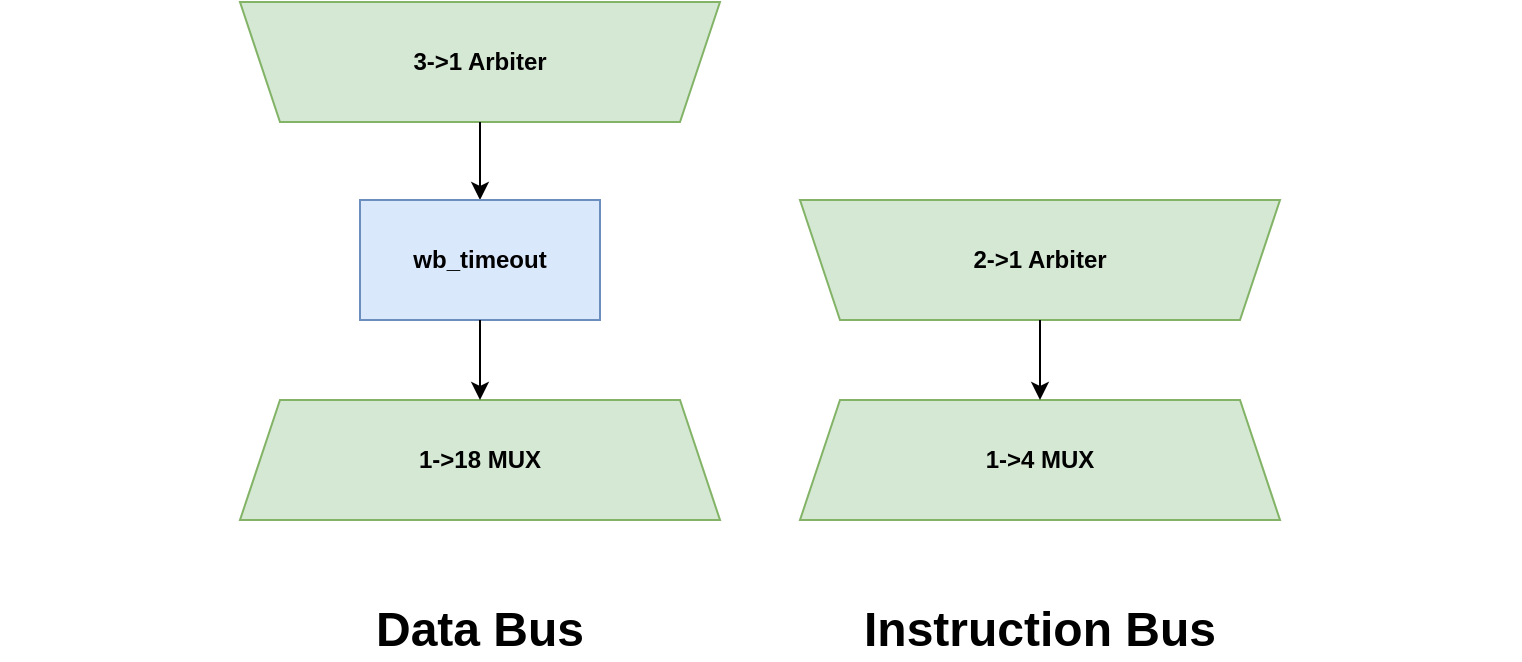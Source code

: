 <mxfile version="26.2.2">
  <diagram name="Page-1" id="OsoMbLZKniC6jERaK0dM">
    <mxGraphModel dx="2064" dy="1348" grid="1" gridSize="10" guides="1" tooltips="1" connect="1" arrows="1" fold="1" page="1" pageScale="1" pageWidth="850" pageHeight="1100" math="0" shadow="0">
      <root>
        <mxCell id="0" />
        <mxCell id="1" parent="0" />
        <mxCell id="1bpEYGszrCiCGTDApiuo-12" value="" style="rounded=0;whiteSpace=wrap;html=1;fillColor=none;strokeColor=none;" parent="1" vertex="1">
          <mxGeometry x="160" y="360" width="760" height="60" as="geometry" />
        </mxCell>
        <mxCell id="1bpEYGszrCiCGTDApiuo-1" value="1-&amp;gt;18 MUX" style="shape=trapezoid;perimeter=trapezoidPerimeter;whiteSpace=wrap;html=1;fixedSize=1;fillColor=#d5e8d4;strokeColor=#82b366;fontStyle=1" parent="1" vertex="1">
          <mxGeometry x="280" y="400" width="240" height="60" as="geometry" />
        </mxCell>
        <mxCell id="1bpEYGszrCiCGTDApiuo-2" value="" style="shape=trapezoid;perimeter=trapezoidPerimeter;whiteSpace=wrap;html=1;fixedSize=1;rotation=-180;fillColor=#d5e8d4;strokeColor=#82b366;" parent="1" vertex="1">
          <mxGeometry x="280" y="201" width="240" height="60" as="geometry" />
        </mxCell>
        <mxCell id="1bpEYGszrCiCGTDApiuo-3" value="3-&amp;gt;1 Arbiter" style="text;html=1;align=center;verticalAlign=middle;whiteSpace=wrap;rounded=0;fontStyle=1" parent="1" vertex="1">
          <mxGeometry x="355" y="216" width="90" height="30" as="geometry" />
        </mxCell>
        <mxCell id="1bpEYGszrCiCGTDApiuo-5" value="" style="endArrow=classic;html=1;rounded=0;entryX=0.5;entryY=0;entryDx=0;entryDy=0;exitX=0.5;exitY=0;exitDx=0;exitDy=0;" parent="1" source="1bpEYGszrCiCGTDApiuo-2" target="F0O-6EYRrjXPhbHmxrxB-1" edge="1">
          <mxGeometry width="50" height="50" relative="1" as="geometry">
            <mxPoint x="150" y="440" as="sourcePoint" />
            <mxPoint x="200" y="390" as="targetPoint" />
          </mxGeometry>
        </mxCell>
        <mxCell id="1bpEYGszrCiCGTDApiuo-6" value="Data Bus" style="text;html=1;align=center;verticalAlign=middle;whiteSpace=wrap;rounded=0;fontSize=24;fontStyle=1" parent="1" vertex="1">
          <mxGeometry x="320" y="500" width="160" height="30" as="geometry" />
        </mxCell>
        <mxCell id="1bpEYGszrCiCGTDApiuo-7" value="1-&amp;gt;4 MUX" style="shape=trapezoid;perimeter=trapezoidPerimeter;whiteSpace=wrap;html=1;fixedSize=1;fillColor=#d5e8d4;strokeColor=#82b366;fontStyle=1" parent="1" vertex="1">
          <mxGeometry x="560" y="400" width="240" height="60" as="geometry" />
        </mxCell>
        <mxCell id="1bpEYGszrCiCGTDApiuo-8" value="" style="shape=trapezoid;perimeter=trapezoidPerimeter;whiteSpace=wrap;html=1;fixedSize=1;rotation=-180;fillColor=#d5e8d4;strokeColor=#82b366;" parent="1" vertex="1">
          <mxGeometry x="560" y="300" width="240" height="60" as="geometry" />
        </mxCell>
        <mxCell id="1bpEYGszrCiCGTDApiuo-9" value="2-&amp;gt;1 Arbiter" style="text;html=1;align=center;verticalAlign=middle;whiteSpace=wrap;rounded=0;fontStyle=1" parent="1" vertex="1">
          <mxGeometry x="635" y="315" width="90" height="30" as="geometry" />
        </mxCell>
        <mxCell id="1bpEYGszrCiCGTDApiuo-10" value="" style="endArrow=classic;html=1;rounded=0;entryX=0.5;entryY=0;entryDx=0;entryDy=0;exitX=0.5;exitY=0;exitDx=0;exitDy=0;" parent="1" source="1bpEYGszrCiCGTDApiuo-8" target="1bpEYGszrCiCGTDApiuo-7" edge="1">
          <mxGeometry width="50" height="50" relative="1" as="geometry">
            <mxPoint x="430" y="440" as="sourcePoint" />
            <mxPoint x="480" y="390" as="targetPoint" />
          </mxGeometry>
        </mxCell>
        <mxCell id="1bpEYGszrCiCGTDApiuo-11" value="Instruction Bus" style="text;html=1;align=center;verticalAlign=middle;whiteSpace=wrap;rounded=0;fontSize=24;fontStyle=1" parent="1" vertex="1">
          <mxGeometry x="590" y="500" width="180" height="30" as="geometry" />
        </mxCell>
        <mxCell id="F0O-6EYRrjXPhbHmxrxB-1" value="&lt;b&gt;wb_timeout&lt;/b&gt;" style="rounded=0;whiteSpace=wrap;html=1;fillColor=#dae8fc;strokeColor=#6c8ebf;" vertex="1" parent="1">
          <mxGeometry x="340" y="300" width="120" height="60" as="geometry" />
        </mxCell>
        <mxCell id="F0O-6EYRrjXPhbHmxrxB-2" value="" style="endArrow=classic;html=1;rounded=0;entryX=0.5;entryY=0;entryDx=0;entryDy=0;" edge="1" parent="1" target="1bpEYGszrCiCGTDApiuo-1">
          <mxGeometry width="50" height="50" relative="1" as="geometry">
            <mxPoint x="400" y="360" as="sourcePoint" />
            <mxPoint x="410" y="310" as="targetPoint" />
          </mxGeometry>
        </mxCell>
      </root>
    </mxGraphModel>
  </diagram>
</mxfile>
